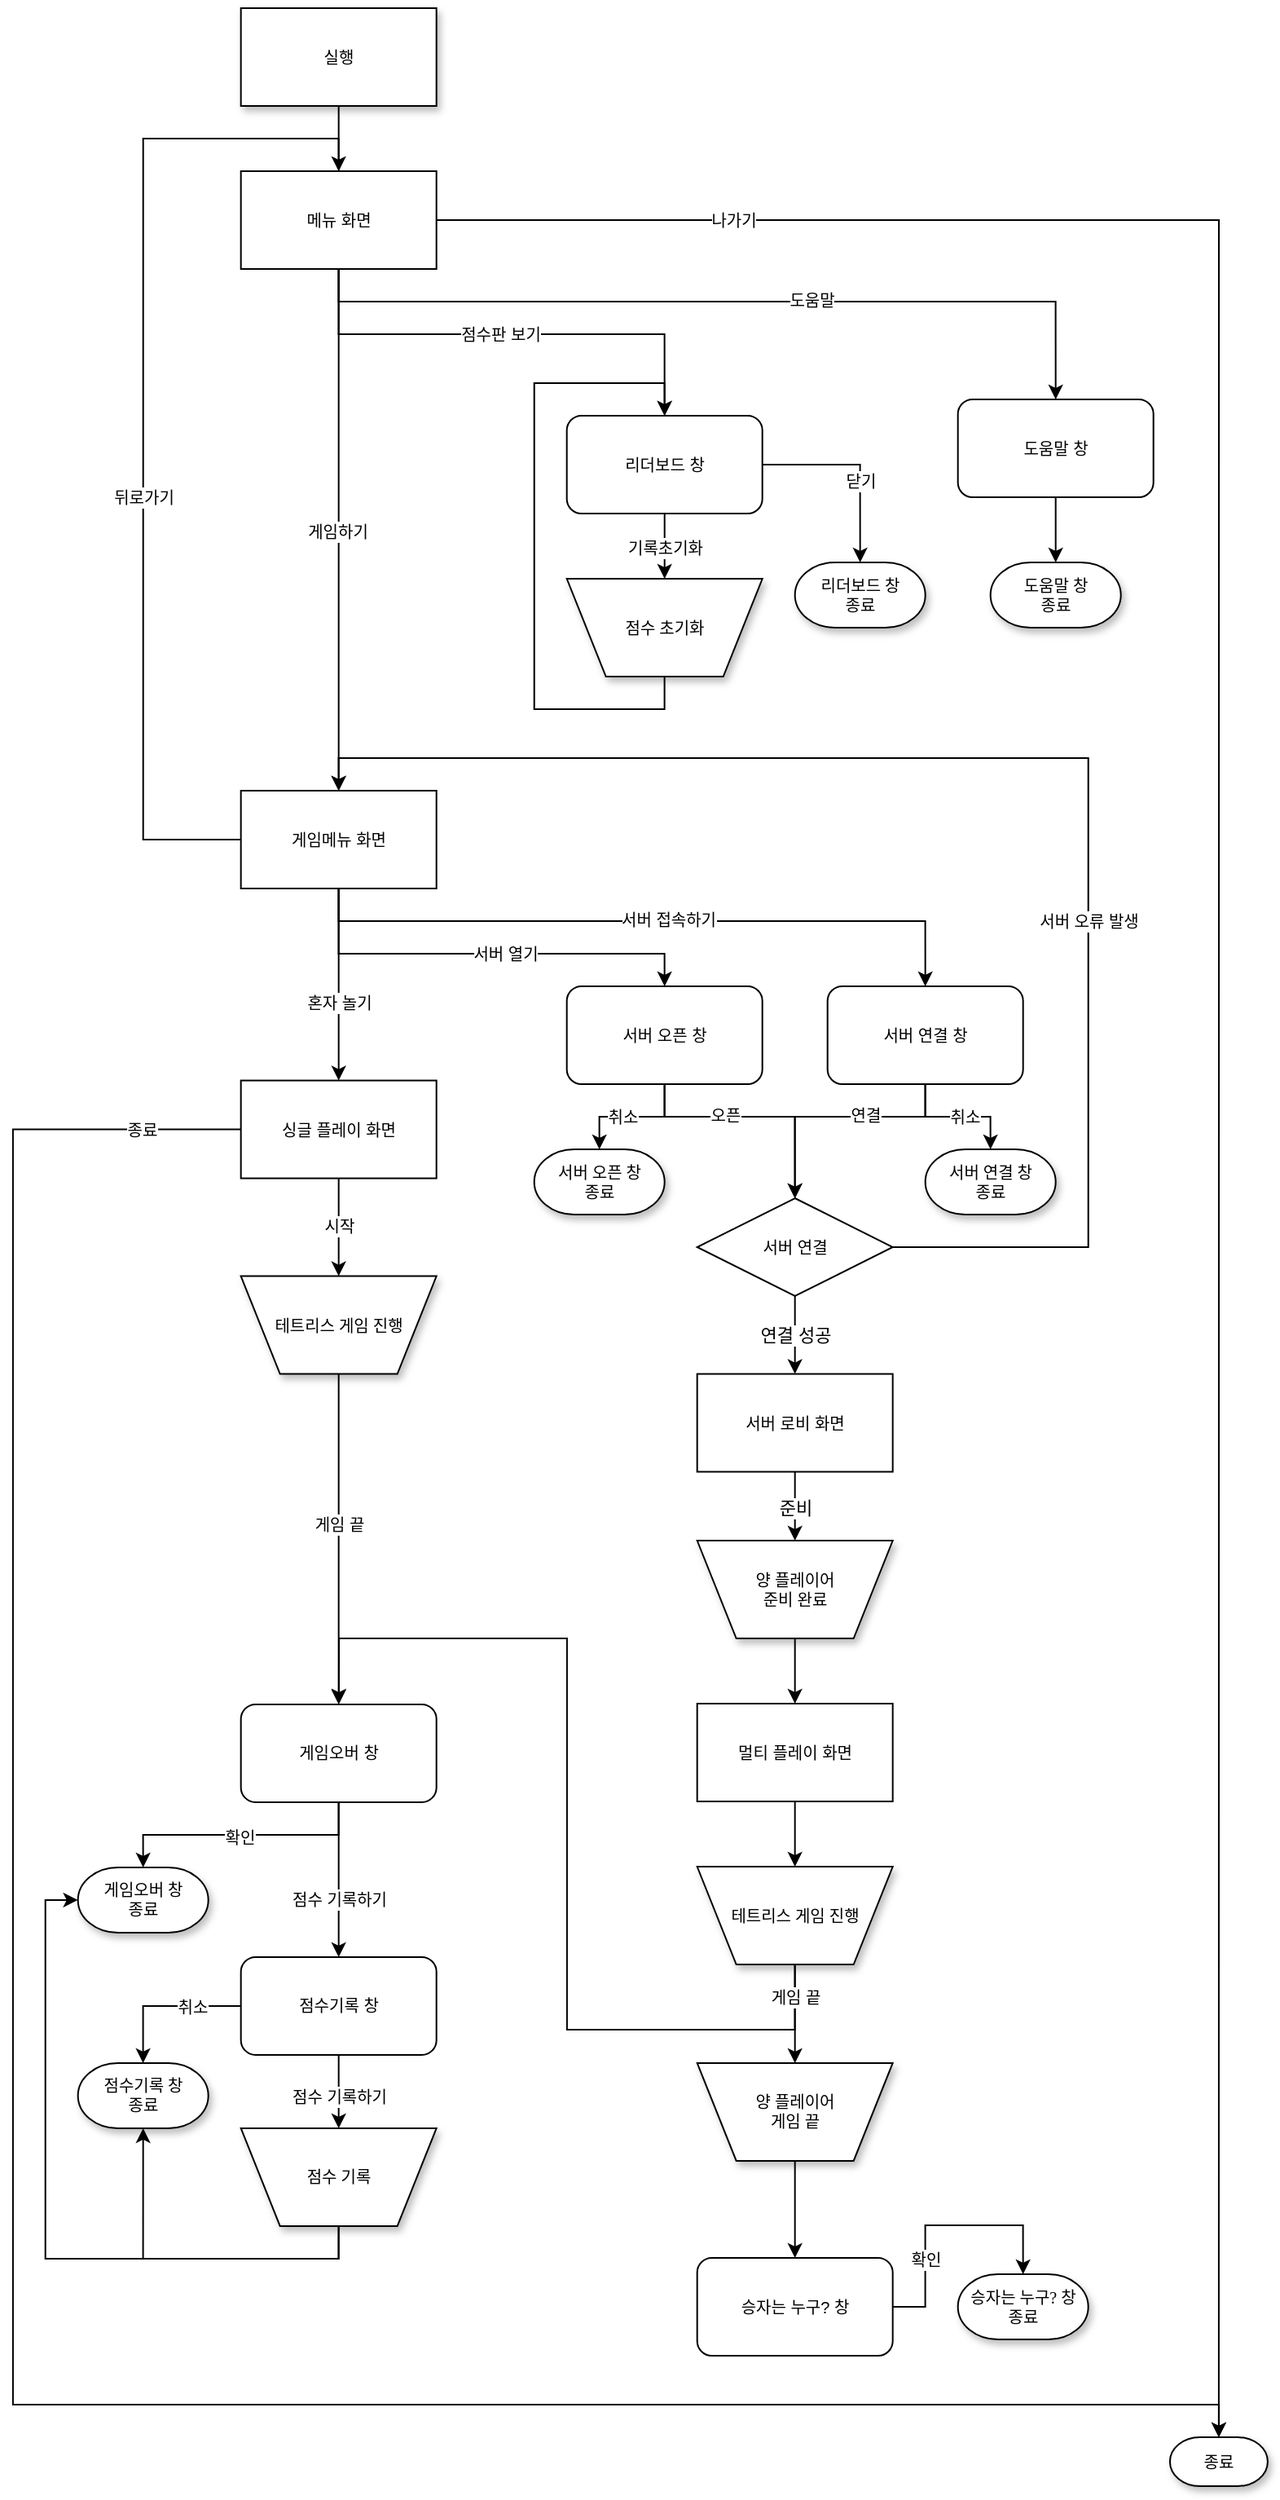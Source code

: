 <mxfile version="22.0.8" type="device">
  <diagram name="Page-1" id="edf60f1a-56cd-e834-aa8a-f176f3a09ee4">
    <mxGraphModel dx="1509" dy="840" grid="1" gridSize="10" guides="1" tooltips="1" connect="1" arrows="1" fold="1" page="1" pageScale="1" pageWidth="1100" pageHeight="850" background="none" math="0" shadow="0">
      <root>
        <mxCell id="0" />
        <mxCell id="1" parent="0" />
        <mxCell id="60e70716793133e9-32" style="edgeStyle=orthogonalEdgeStyle;rounded=0;html=1;labelBackgroundColor=none;startSize=5;endArrow=classicThin;endFill=1;endSize=5;jettySize=auto;orthogonalLoop=1;strokeWidth=1;fontFamily=Verdana;fontSize=8;entryX=0.5;entryY=0;entryDx=0;entryDy=0;" parent="1" source="60e70716793133e9-4" target="aofPFkq0OffCc3MVEgvT-2" edge="1">
          <mxGeometry relative="1" as="geometry">
            <mxPoint x="529.84" y="240" as="targetPoint" />
          </mxGeometry>
        </mxCell>
        <mxCell id="60e70716793133e9-4" value="&lt;font style=&quot;font-size: 10px;&quot;&gt;실행&lt;/font&gt;" style="rounded=0;whiteSpace=wrap;html=1;shadow=1;labelBackgroundColor=none;strokeWidth=1;fontFamily=Verdana;fontSize=8;align=center;" parent="1" vertex="1">
          <mxGeometry x="179.84" y="40" width="120" height="60" as="geometry" />
        </mxCell>
        <mxCell id="aofPFkq0OffCc3MVEgvT-20" style="edgeStyle=orthogonalEdgeStyle;rounded=0;orthogonalLoop=1;jettySize=auto;html=1;entryX=0.5;entryY=0;entryDx=0;entryDy=0;" edge="1" parent="1" source="aofPFkq0OffCc3MVEgvT-2" target="aofPFkq0OffCc3MVEgvT-11">
          <mxGeometry relative="1" as="geometry">
            <Array as="points">
              <mxPoint x="239.84" y="240" />
              <mxPoint x="439.84" y="240" />
            </Array>
          </mxGeometry>
        </mxCell>
        <mxCell id="aofPFkq0OffCc3MVEgvT-21" value="&lt;font style=&quot;font-size: 10px;&quot;&gt;점수판 보기&lt;/font&gt;" style="edgeLabel;html=1;align=center;verticalAlign=middle;resizable=0;points=[];" vertex="1" connectable="0" parent="aofPFkq0OffCc3MVEgvT-20">
          <mxGeometry x="-0.076" y="-1" relative="1" as="geometry">
            <mxPoint x="5" y="-1" as="offset" />
          </mxGeometry>
        </mxCell>
        <mxCell id="aofPFkq0OffCc3MVEgvT-29" style="edgeStyle=orthogonalEdgeStyle;rounded=0;orthogonalLoop=1;jettySize=auto;html=1;entryX=0.5;entryY=0;entryDx=0;entryDy=0;" edge="1" parent="1" source="aofPFkq0OffCc3MVEgvT-2" target="aofPFkq0OffCc3MVEgvT-26">
          <mxGeometry relative="1" as="geometry">
            <Array as="points">
              <mxPoint x="239.84" y="220" />
              <mxPoint x="679.84" y="220" />
            </Array>
          </mxGeometry>
        </mxCell>
        <mxCell id="aofPFkq0OffCc3MVEgvT-30" value="&lt;font style=&quot;font-size: 10px;&quot;&gt;도움말&lt;/font&gt;" style="edgeLabel;html=1;align=center;verticalAlign=middle;resizable=0;points=[];" vertex="1" connectable="0" parent="aofPFkq0OffCc3MVEgvT-29">
          <mxGeometry x="0.435" y="1" relative="1" as="geometry">
            <mxPoint x="-63" as="offset" />
          </mxGeometry>
        </mxCell>
        <mxCell id="aofPFkq0OffCc3MVEgvT-33" style="edgeStyle=orthogonalEdgeStyle;rounded=0;orthogonalLoop=1;jettySize=auto;html=1;entryX=0.5;entryY=0;entryDx=0;entryDy=0;" edge="1" parent="1" source="aofPFkq0OffCc3MVEgvT-2" target="aofPFkq0OffCc3MVEgvT-32">
          <mxGeometry relative="1" as="geometry" />
        </mxCell>
        <mxCell id="aofPFkq0OffCc3MVEgvT-59" value="&lt;font style=&quot;font-size: 10px;&quot;&gt;게임하기&lt;/font&gt;" style="edgeLabel;html=1;align=center;verticalAlign=middle;resizable=0;points=[];" vertex="1" connectable="0" parent="aofPFkq0OffCc3MVEgvT-33">
          <mxGeometry x="0.005" y="-1" relative="1" as="geometry">
            <mxPoint as="offset" />
          </mxGeometry>
        </mxCell>
        <mxCell id="aofPFkq0OffCc3MVEgvT-2" value="&lt;font style=&quot;font-size: 10px;&quot;&gt;메뉴 화면&lt;/font&gt;" style="rounded=0;whiteSpace=wrap;html=1;" vertex="1" parent="1">
          <mxGeometry x="179.84" y="140" width="120" height="60" as="geometry" />
        </mxCell>
        <mxCell id="aofPFkq0OffCc3MVEgvT-8" value="&lt;font style=&quot;font-size: 10px;&quot;&gt;종료&lt;/font&gt;" style="strokeWidth=1;html=1;shape=mxgraph.flowchart.terminator;whiteSpace=wrap;rounded=0;shadow=1;labelBackgroundColor=none;fontFamily=Verdana;fontSize=8;align=center;" vertex="1" parent="1">
          <mxGeometry x="749.95" y="1530" width="60" height="30" as="geometry" />
        </mxCell>
        <mxCell id="aofPFkq0OffCc3MVEgvT-9" style="edgeStyle=orthogonalEdgeStyle;rounded=0;orthogonalLoop=1;jettySize=auto;html=1;entryX=0.5;entryY=0;entryDx=0;entryDy=0;entryPerimeter=0;" edge="1" parent="1" source="aofPFkq0OffCc3MVEgvT-2" target="aofPFkq0OffCc3MVEgvT-8">
          <mxGeometry relative="1" as="geometry" />
        </mxCell>
        <mxCell id="aofPFkq0OffCc3MVEgvT-131" value="&lt;font style=&quot;font-size: 10px;&quot;&gt;나가기&lt;/font&gt;" style="edgeLabel;html=1;align=center;verticalAlign=middle;resizable=0;points=[];" vertex="1" connectable="0" parent="aofPFkq0OffCc3MVEgvT-9">
          <mxGeometry x="-0.792" y="-1" relative="1" as="geometry">
            <mxPoint x="-10" y="-1" as="offset" />
          </mxGeometry>
        </mxCell>
        <mxCell id="aofPFkq0OffCc3MVEgvT-16" style="edgeStyle=orthogonalEdgeStyle;rounded=0;orthogonalLoop=1;jettySize=auto;html=1;entryX=0.5;entryY=0;entryDx=0;entryDy=0;" edge="1" parent="1" source="aofPFkq0OffCc3MVEgvT-11" target="aofPFkq0OffCc3MVEgvT-14">
          <mxGeometry relative="1" as="geometry" />
        </mxCell>
        <mxCell id="aofPFkq0OffCc3MVEgvT-17" value="&lt;font style=&quot;font-size: 10px;&quot;&gt;기록초기화&lt;/font&gt;" style="edgeLabel;html=1;align=center;verticalAlign=middle;resizable=0;points=[];" vertex="1" connectable="0" parent="aofPFkq0OffCc3MVEgvT-16">
          <mxGeometry x="0.124" y="-4" relative="1" as="geometry">
            <mxPoint x="4" y="-2" as="offset" />
          </mxGeometry>
        </mxCell>
        <mxCell id="aofPFkq0OffCc3MVEgvT-11" value="&lt;font style=&quot;font-size: 10px;&quot;&gt;리더보드 창&lt;/font&gt;" style="rounded=1;whiteSpace=wrap;html=1;" vertex="1" parent="1">
          <mxGeometry x="379.84" y="290" width="120" height="60" as="geometry" />
        </mxCell>
        <mxCell id="aofPFkq0OffCc3MVEgvT-19" style="edgeStyle=orthogonalEdgeStyle;rounded=0;orthogonalLoop=1;jettySize=auto;html=1;entryX=0.5;entryY=0;entryDx=0;entryDy=0;" edge="1" parent="1" source="aofPFkq0OffCc3MVEgvT-14" target="aofPFkq0OffCc3MVEgvT-11">
          <mxGeometry relative="1" as="geometry">
            <Array as="points">
              <mxPoint x="439.84" y="470" />
              <mxPoint x="359.84" y="470" />
              <mxPoint x="359.84" y="270" />
              <mxPoint x="439.84" y="270" />
            </Array>
          </mxGeometry>
        </mxCell>
        <mxCell id="aofPFkq0OffCc3MVEgvT-14" value="&lt;font style=&quot;font-size: 10px;&quot;&gt;점수 초기화&lt;/font&gt;" style="shape=trapezoid;whiteSpace=wrap;html=1;rounded=0;shadow=1;labelBackgroundColor=none;strokeWidth=1;fontFamily=Verdana;fontSize=8;align=center;flipV=1;" vertex="1" parent="1">
          <mxGeometry x="379.84" y="390" width="120" height="60" as="geometry" />
        </mxCell>
        <mxCell id="aofPFkq0OffCc3MVEgvT-22" value="&lt;font style=&quot;font-size: 10px;&quot;&gt;리더보드 창&lt;br&gt;종료&lt;/font&gt;" style="strokeWidth=1;html=1;shape=mxgraph.flowchart.terminator;whiteSpace=wrap;rounded=0;shadow=1;labelBackgroundColor=none;fontFamily=Verdana;fontSize=8;align=center;" vertex="1" parent="1">
          <mxGeometry x="519.84" y="380" width="80" height="40" as="geometry" />
        </mxCell>
        <mxCell id="aofPFkq0OffCc3MVEgvT-24" style="edgeStyle=orthogonalEdgeStyle;rounded=0;orthogonalLoop=1;jettySize=auto;html=1;entryX=0.5;entryY=0;entryDx=0;entryDy=0;entryPerimeter=0;" edge="1" parent="1" source="aofPFkq0OffCc3MVEgvT-11" target="aofPFkq0OffCc3MVEgvT-22">
          <mxGeometry relative="1" as="geometry" />
        </mxCell>
        <mxCell id="aofPFkq0OffCc3MVEgvT-25" value="&lt;font style=&quot;font-size: 10px;&quot;&gt;닫기&lt;/font&gt;" style="edgeLabel;html=1;align=center;verticalAlign=middle;resizable=0;points=[];" vertex="1" connectable="0" parent="aofPFkq0OffCc3MVEgvT-24">
          <mxGeometry x="0.335" y="-2" relative="1" as="geometry">
            <mxPoint x="2" y="-10" as="offset" />
          </mxGeometry>
        </mxCell>
        <mxCell id="aofPFkq0OffCc3MVEgvT-26" value="&lt;font style=&quot;font-size: 10px;&quot;&gt;도움말 창&lt;/font&gt;" style="rounded=1;whiteSpace=wrap;html=1;" vertex="1" parent="1">
          <mxGeometry x="619.84" y="280" width="120" height="60" as="geometry" />
        </mxCell>
        <mxCell id="aofPFkq0OffCc3MVEgvT-27" value="&lt;font style=&quot;font-size: 10px;&quot;&gt;도움말 창&lt;br&gt;종료&lt;/font&gt;" style="strokeWidth=1;html=1;shape=mxgraph.flowchart.terminator;whiteSpace=wrap;rounded=0;shadow=1;labelBackgroundColor=none;fontFamily=Verdana;fontSize=8;align=center;" vertex="1" parent="1">
          <mxGeometry x="639.84" y="380" width="80" height="40" as="geometry" />
        </mxCell>
        <mxCell id="aofPFkq0OffCc3MVEgvT-28" style="edgeStyle=orthogonalEdgeStyle;rounded=0;orthogonalLoop=1;jettySize=auto;html=1;entryX=0.5;entryY=0;entryDx=0;entryDy=0;entryPerimeter=0;" edge="1" parent="1" source="aofPFkq0OffCc3MVEgvT-26" target="aofPFkq0OffCc3MVEgvT-27">
          <mxGeometry relative="1" as="geometry" />
        </mxCell>
        <mxCell id="aofPFkq0OffCc3MVEgvT-34" style="edgeStyle=orthogonalEdgeStyle;rounded=0;orthogonalLoop=1;jettySize=auto;html=1;entryX=0.5;entryY=0;entryDx=0;entryDy=0;exitX=0;exitY=0.5;exitDx=0;exitDy=0;" edge="1" parent="1" source="aofPFkq0OffCc3MVEgvT-32" target="aofPFkq0OffCc3MVEgvT-2">
          <mxGeometry relative="1" as="geometry">
            <Array as="points">
              <mxPoint x="119.84" y="550" />
              <mxPoint x="119.84" y="120" />
              <mxPoint x="239.84" y="120" />
            </Array>
          </mxGeometry>
        </mxCell>
        <mxCell id="aofPFkq0OffCc3MVEgvT-35" value="&lt;font style=&quot;font-size: 10px;&quot;&gt;뒤로가기&lt;/font&gt;" style="edgeLabel;html=1;align=center;verticalAlign=middle;resizable=0;points=[];" vertex="1" connectable="0" parent="aofPFkq0OffCc3MVEgvT-34">
          <mxGeometry x="0.324" y="1" relative="1" as="geometry">
            <mxPoint x="1" y="147" as="offset" />
          </mxGeometry>
        </mxCell>
        <mxCell id="aofPFkq0OffCc3MVEgvT-37" style="edgeStyle=orthogonalEdgeStyle;rounded=0;orthogonalLoop=1;jettySize=auto;html=1;entryX=0.5;entryY=0;entryDx=0;entryDy=0;" edge="1" parent="1" source="aofPFkq0OffCc3MVEgvT-32" target="aofPFkq0OffCc3MVEgvT-36">
          <mxGeometry relative="1" as="geometry" />
        </mxCell>
        <mxCell id="aofPFkq0OffCc3MVEgvT-55" value="&lt;font style=&quot;font-size: 10px;&quot;&gt;혼자 놀기&lt;/font&gt;" style="edgeLabel;html=1;align=center;verticalAlign=middle;resizable=0;points=[];" vertex="1" connectable="0" parent="aofPFkq0OffCc3MVEgvT-37">
          <mxGeometry x="0.181" relative="1" as="geometry">
            <mxPoint as="offset" />
          </mxGeometry>
        </mxCell>
        <mxCell id="aofPFkq0OffCc3MVEgvT-45" style="edgeStyle=orthogonalEdgeStyle;rounded=0;orthogonalLoop=1;jettySize=auto;html=1;entryX=0.5;entryY=0;entryDx=0;entryDy=0;" edge="1" parent="1" source="aofPFkq0OffCc3MVEgvT-32" target="aofPFkq0OffCc3MVEgvT-43">
          <mxGeometry relative="1" as="geometry">
            <Array as="points">
              <mxPoint x="239.84" y="600" />
              <mxPoint x="599.84" y="600" />
            </Array>
          </mxGeometry>
        </mxCell>
        <mxCell id="aofPFkq0OffCc3MVEgvT-57" value="&lt;font style=&quot;font-size: 10px;&quot;&gt;서버 접속하기&lt;/font&gt;" style="edgeLabel;html=1;align=center;verticalAlign=middle;resizable=0;points=[];" vertex="1" connectable="0" parent="aofPFkq0OffCc3MVEgvT-45">
          <mxGeometry x="0.057" y="1" relative="1" as="geometry">
            <mxPoint as="offset" />
          </mxGeometry>
        </mxCell>
        <mxCell id="aofPFkq0OffCc3MVEgvT-32" value="&lt;font style=&quot;font-size: 10px;&quot;&gt;게임메뉴 화면&lt;/font&gt;" style="rounded=0;whiteSpace=wrap;html=1;" vertex="1" parent="1">
          <mxGeometry x="179.84" y="520" width="120" height="60" as="geometry" />
        </mxCell>
        <mxCell id="aofPFkq0OffCc3MVEgvT-62" style="edgeStyle=orthogonalEdgeStyle;rounded=0;orthogonalLoop=1;jettySize=auto;html=1;entryX=0.5;entryY=0;entryDx=0;entryDy=0;" edge="1" parent="1" source="aofPFkq0OffCc3MVEgvT-36" target="aofPFkq0OffCc3MVEgvT-60">
          <mxGeometry relative="1" as="geometry" />
        </mxCell>
        <mxCell id="aofPFkq0OffCc3MVEgvT-63" value="&lt;font style=&quot;font-size: 10px;&quot;&gt;시작&lt;br&gt;&lt;/font&gt;" style="edgeLabel;html=1;align=center;verticalAlign=middle;resizable=0;points=[];" vertex="1" connectable="0" parent="aofPFkq0OffCc3MVEgvT-62">
          <mxGeometry x="-0.048" y="3" relative="1" as="geometry">
            <mxPoint x="-3" as="offset" />
          </mxGeometry>
        </mxCell>
        <mxCell id="aofPFkq0OffCc3MVEgvT-36" value="&lt;span style=&quot;font-size: 10px;&quot;&gt;싱글 플레이 화면&lt;/span&gt;" style="rounded=0;whiteSpace=wrap;html=1;" vertex="1" parent="1">
          <mxGeometry x="179.84" y="697.78" width="120" height="60" as="geometry" />
        </mxCell>
        <mxCell id="aofPFkq0OffCc3MVEgvT-78" style="edgeStyle=orthogonalEdgeStyle;rounded=0;orthogonalLoop=1;jettySize=auto;html=1;entryX=0.5;entryY=0;entryDx=0;entryDy=0;" edge="1" parent="1" source="aofPFkq0OffCc3MVEgvT-41" target="aofPFkq0OffCc3MVEgvT-77">
          <mxGeometry relative="1" as="geometry" />
        </mxCell>
        <mxCell id="aofPFkq0OffCc3MVEgvT-79" value="준비" style="edgeLabel;html=1;align=center;verticalAlign=middle;resizable=0;points=[];" vertex="1" connectable="0" parent="aofPFkq0OffCc3MVEgvT-78">
          <mxGeometry x="-0.279" y="-5" relative="1" as="geometry">
            <mxPoint x="5" y="7" as="offset" />
          </mxGeometry>
        </mxCell>
        <mxCell id="aofPFkq0OffCc3MVEgvT-41" value="&lt;span style=&quot;font-size: 10px;&quot;&gt;서버 로비 화면&lt;/span&gt;" style="rounded=0;whiteSpace=wrap;html=1;" vertex="1" parent="1">
          <mxGeometry x="459.84" y="877.78" width="120" height="60" as="geometry" />
        </mxCell>
        <mxCell id="aofPFkq0OffCc3MVEgvT-51" style="edgeStyle=orthogonalEdgeStyle;rounded=0;orthogonalLoop=1;jettySize=auto;html=1;entryX=0.5;entryY=0;entryDx=0;entryDy=0;" edge="1" parent="1" source="aofPFkq0OffCc3MVEgvT-42" target="aofPFkq0OffCc3MVEgvT-48">
          <mxGeometry relative="1" as="geometry">
            <Array as="points">
              <mxPoint x="439.84" y="720" />
              <mxPoint x="519.84" y="720" />
            </Array>
          </mxGeometry>
        </mxCell>
        <mxCell id="aofPFkq0OffCc3MVEgvT-71" value="&lt;font style=&quot;font-size: 10px;&quot;&gt;오픈&lt;/font&gt;" style="edgeLabel;html=1;align=center;verticalAlign=middle;resizable=0;points=[];" vertex="1" connectable="0" parent="aofPFkq0OffCc3MVEgvT-51">
          <mxGeometry x="-0.412" y="1" relative="1" as="geometry">
            <mxPoint x="13" as="offset" />
          </mxGeometry>
        </mxCell>
        <mxCell id="aofPFkq0OffCc3MVEgvT-42" value="&lt;span style=&quot;font-size: 10px;&quot;&gt;서버 오픈 창&lt;/span&gt;" style="rounded=1;whiteSpace=wrap;html=1;" vertex="1" parent="1">
          <mxGeometry x="379.84" y="640" width="120" height="60" as="geometry" />
        </mxCell>
        <mxCell id="aofPFkq0OffCc3MVEgvT-52" style="edgeStyle=orthogonalEdgeStyle;rounded=0;orthogonalLoop=1;jettySize=auto;html=1;entryX=0.5;entryY=0;entryDx=0;entryDy=0;" edge="1" parent="1" source="aofPFkq0OffCc3MVEgvT-43" target="aofPFkq0OffCc3MVEgvT-48">
          <mxGeometry relative="1" as="geometry">
            <Array as="points">
              <mxPoint x="599.84" y="720" />
              <mxPoint x="519.84" y="720" />
            </Array>
          </mxGeometry>
        </mxCell>
        <mxCell id="aofPFkq0OffCc3MVEgvT-70" value="&lt;font style=&quot;font-size: 10px;&quot;&gt;연결&lt;/font&gt;" style="edgeLabel;html=1;align=center;verticalAlign=middle;resizable=0;points=[];" vertex="1" connectable="0" parent="aofPFkq0OffCc3MVEgvT-52">
          <mxGeometry x="-0.24" y="-1" relative="1" as="geometry">
            <mxPoint as="offset" />
          </mxGeometry>
        </mxCell>
        <mxCell id="aofPFkq0OffCc3MVEgvT-43" value="&lt;span style=&quot;font-size: 10px;&quot;&gt;서버 연결 창&lt;/span&gt;" style="rounded=1;whiteSpace=wrap;html=1;" vertex="1" parent="1">
          <mxGeometry x="539.84" y="640" width="120" height="60" as="geometry" />
        </mxCell>
        <mxCell id="aofPFkq0OffCc3MVEgvT-44" style="edgeStyle=orthogonalEdgeStyle;rounded=0;orthogonalLoop=1;jettySize=auto;html=1;entryX=0.5;entryY=0;entryDx=0;entryDy=0;" edge="1" parent="1" source="aofPFkq0OffCc3MVEgvT-32" target="aofPFkq0OffCc3MVEgvT-42">
          <mxGeometry relative="1" as="geometry">
            <Array as="points">
              <mxPoint x="239.84" y="620" />
              <mxPoint x="439.84" y="620" />
            </Array>
          </mxGeometry>
        </mxCell>
        <mxCell id="aofPFkq0OffCc3MVEgvT-56" value="&lt;font style=&quot;font-size: 10px;&quot;&gt;서버 열기&lt;/font&gt;" style="edgeLabel;html=1;align=center;verticalAlign=middle;resizable=0;points=[];" vertex="1" connectable="0" parent="aofPFkq0OffCc3MVEgvT-44">
          <mxGeometry x="0.09" relative="1" as="geometry">
            <mxPoint as="offset" />
          </mxGeometry>
        </mxCell>
        <mxCell id="aofPFkq0OffCc3MVEgvT-49" style="edgeStyle=orthogonalEdgeStyle;rounded=0;orthogonalLoop=1;jettySize=auto;html=1;entryX=0.5;entryY=0;entryDx=0;entryDy=0;" edge="1" parent="1" source="aofPFkq0OffCc3MVEgvT-48" target="aofPFkq0OffCc3MVEgvT-32">
          <mxGeometry relative="1" as="geometry">
            <Array as="points">
              <mxPoint x="699.84" y="800" />
              <mxPoint x="699.84" y="500" />
              <mxPoint x="239.84" y="500" />
            </Array>
          </mxGeometry>
        </mxCell>
        <mxCell id="aofPFkq0OffCc3MVEgvT-53" value="&lt;font style=&quot;font-size: 10px;&quot;&gt;서버 오류 발생&lt;/font&gt;" style="edgeLabel;html=1;align=center;verticalAlign=middle;resizable=0;points=[];" vertex="1" connectable="0" parent="aofPFkq0OffCc3MVEgvT-49">
          <mxGeometry x="-0.335" y="3" relative="1" as="geometry">
            <mxPoint x="3" y="-21" as="offset" />
          </mxGeometry>
        </mxCell>
        <mxCell id="aofPFkq0OffCc3MVEgvT-50" style="edgeStyle=orthogonalEdgeStyle;rounded=0;orthogonalLoop=1;jettySize=auto;html=1;entryX=0.5;entryY=0;entryDx=0;entryDy=0;" edge="1" parent="1" source="aofPFkq0OffCc3MVEgvT-48" target="aofPFkq0OffCc3MVEgvT-41">
          <mxGeometry relative="1" as="geometry" />
        </mxCell>
        <mxCell id="aofPFkq0OffCc3MVEgvT-54" value="연결 성공" style="edgeLabel;html=1;align=center;verticalAlign=middle;resizable=0;points=[];" vertex="1" connectable="0" parent="aofPFkq0OffCc3MVEgvT-50">
          <mxGeometry x="0.1" y="1" relative="1" as="geometry">
            <mxPoint x="-1" y="-3" as="offset" />
          </mxGeometry>
        </mxCell>
        <mxCell id="aofPFkq0OffCc3MVEgvT-48" value="&lt;font style=&quot;font-size: 10px;&quot;&gt;서버 연결&lt;/font&gt;" style="rhombus;whiteSpace=wrap;html=1;" vertex="1" parent="1">
          <mxGeometry x="459.84" y="770" width="120" height="60" as="geometry" />
        </mxCell>
        <mxCell id="aofPFkq0OffCc3MVEgvT-88" style="edgeStyle=orthogonalEdgeStyle;rounded=0;orthogonalLoop=1;jettySize=auto;html=1;entryX=0.5;entryY=0;entryDx=0;entryDy=0;" edge="1" parent="1" source="aofPFkq0OffCc3MVEgvT-60" target="aofPFkq0OffCc3MVEgvT-87">
          <mxGeometry relative="1" as="geometry" />
        </mxCell>
        <mxCell id="aofPFkq0OffCc3MVEgvT-89" value="&lt;font style=&quot;font-size: 10px;&quot;&gt;게임 끝&lt;/font&gt;" style="edgeLabel;html=1;align=center;verticalAlign=middle;resizable=0;points=[];" vertex="1" connectable="0" parent="aofPFkq0OffCc3MVEgvT-88">
          <mxGeometry x="-0.121" y="-1" relative="1" as="geometry">
            <mxPoint x="1" y="3" as="offset" />
          </mxGeometry>
        </mxCell>
        <mxCell id="aofPFkq0OffCc3MVEgvT-60" value="&lt;span style=&quot;font-size: 10px;&quot;&gt;테트리스 게임 진행&lt;/span&gt;" style="shape=trapezoid;whiteSpace=wrap;html=1;rounded=0;shadow=1;labelBackgroundColor=none;strokeWidth=1;fontFamily=Verdana;fontSize=8;align=center;flipV=1;" vertex="1" parent="1">
          <mxGeometry x="179.84" y="817.78" width="120" height="60" as="geometry" />
        </mxCell>
        <mxCell id="aofPFkq0OffCc3MVEgvT-65" value="&lt;font style=&quot;font-size: 10px;&quot;&gt;서버 오픈 창&lt;br&gt;종료&lt;/font&gt;" style="strokeWidth=1;html=1;shape=mxgraph.flowchart.terminator;whiteSpace=wrap;rounded=0;shadow=1;labelBackgroundColor=none;fontFamily=Verdana;fontSize=8;align=center;" vertex="1" parent="1">
          <mxGeometry x="359.84" y="740" width="80" height="40" as="geometry" />
        </mxCell>
        <mxCell id="aofPFkq0OffCc3MVEgvT-67" value="&lt;font style=&quot;font-size: 10px;&quot;&gt;서버 연결 창&lt;br&gt;종료&lt;/font&gt;" style="strokeWidth=1;html=1;shape=mxgraph.flowchart.terminator;whiteSpace=wrap;rounded=0;shadow=1;labelBackgroundColor=none;fontFamily=Verdana;fontSize=8;align=center;" vertex="1" parent="1">
          <mxGeometry x="599.84" y="740" width="80" height="40" as="geometry" />
        </mxCell>
        <mxCell id="aofPFkq0OffCc3MVEgvT-68" style="edgeStyle=orthogonalEdgeStyle;rounded=0;orthogonalLoop=1;jettySize=auto;html=1;entryX=0.5;entryY=0;entryDx=0;entryDy=0;entryPerimeter=0;" edge="1" parent="1" source="aofPFkq0OffCc3MVEgvT-43" target="aofPFkq0OffCc3MVEgvT-67">
          <mxGeometry relative="1" as="geometry" />
        </mxCell>
        <mxCell id="aofPFkq0OffCc3MVEgvT-73" value="&lt;font style=&quot;font-size: 10px;&quot;&gt;취소&lt;/font&gt;" style="edgeLabel;html=1;align=center;verticalAlign=middle;resizable=0;points=[];" vertex="1" connectable="0" parent="aofPFkq0OffCc3MVEgvT-68">
          <mxGeometry x="0.092" y="-1" relative="1" as="geometry">
            <mxPoint y="-1" as="offset" />
          </mxGeometry>
        </mxCell>
        <mxCell id="aofPFkq0OffCc3MVEgvT-69" style="edgeStyle=orthogonalEdgeStyle;rounded=0;orthogonalLoop=1;jettySize=auto;html=1;entryX=0.5;entryY=0;entryDx=0;entryDy=0;entryPerimeter=0;" edge="1" parent="1" source="aofPFkq0OffCc3MVEgvT-42" target="aofPFkq0OffCc3MVEgvT-65">
          <mxGeometry relative="1" as="geometry" />
        </mxCell>
        <mxCell id="aofPFkq0OffCc3MVEgvT-74" value="&lt;font style=&quot;font-size: 10px;&quot;&gt;취소&lt;/font&gt;" style="edgeLabel;html=1;align=center;verticalAlign=middle;resizable=0;points=[];" vertex="1" connectable="0" parent="aofPFkq0OffCc3MVEgvT-69">
          <mxGeometry x="0.158" y="3" relative="1" as="geometry">
            <mxPoint y="-3" as="offset" />
          </mxGeometry>
        </mxCell>
        <mxCell id="aofPFkq0OffCc3MVEgvT-75" style="edgeStyle=orthogonalEdgeStyle;rounded=0;orthogonalLoop=1;jettySize=auto;html=1;entryX=0.5;entryY=0;entryDx=0;entryDy=0;entryPerimeter=0;exitX=0;exitY=0.5;exitDx=0;exitDy=0;" edge="1" parent="1" source="aofPFkq0OffCc3MVEgvT-36" target="aofPFkq0OffCc3MVEgvT-8">
          <mxGeometry relative="1" as="geometry">
            <mxPoint x="139.95" y="720" as="sourcePoint" />
            <Array as="points">
              <mxPoint x="39.95" y="728" />
              <mxPoint x="39.95" y="1510" />
            </Array>
          </mxGeometry>
        </mxCell>
        <mxCell id="aofPFkq0OffCc3MVEgvT-130" value="&lt;font style=&quot;font-size: 10px;&quot;&gt;종료&lt;/font&gt;" style="edgeLabel;html=1;align=center;verticalAlign=middle;resizable=0;points=[];" vertex="1" connectable="0" parent="aofPFkq0OffCc3MVEgvT-75">
          <mxGeometry x="-0.921" y="3" relative="1" as="geometry">
            <mxPoint x="5" y="-3" as="offset" />
          </mxGeometry>
        </mxCell>
        <mxCell id="aofPFkq0OffCc3MVEgvT-83" style="edgeStyle=orthogonalEdgeStyle;rounded=0;orthogonalLoop=1;jettySize=auto;html=1;entryX=0.5;entryY=0;entryDx=0;entryDy=0;" edge="1" parent="1" source="aofPFkq0OffCc3MVEgvT-77" target="aofPFkq0OffCc3MVEgvT-82">
          <mxGeometry relative="1" as="geometry" />
        </mxCell>
        <mxCell id="aofPFkq0OffCc3MVEgvT-77" value="&lt;span style=&quot;font-size: 10px;&quot;&gt;양 플레이어&lt;br&gt;준비 완료&lt;br&gt;&lt;/span&gt;" style="shape=trapezoid;whiteSpace=wrap;html=1;rounded=0;shadow=1;labelBackgroundColor=none;strokeWidth=1;fontFamily=Verdana;fontSize=8;align=center;flipV=1;" vertex="1" parent="1">
          <mxGeometry x="459.84" y="980" width="120" height="60" as="geometry" />
        </mxCell>
        <mxCell id="aofPFkq0OffCc3MVEgvT-86" style="edgeStyle=orthogonalEdgeStyle;rounded=0;orthogonalLoop=1;jettySize=auto;html=1;entryX=0.5;entryY=0;entryDx=0;entryDy=0;" edge="1" parent="1" source="aofPFkq0OffCc3MVEgvT-82" target="aofPFkq0OffCc3MVEgvT-85">
          <mxGeometry relative="1" as="geometry" />
        </mxCell>
        <mxCell id="aofPFkq0OffCc3MVEgvT-82" value="&lt;span style=&quot;font-size: 10px;&quot;&gt;멀티 플레이 화면&lt;/span&gt;" style="rounded=0;whiteSpace=wrap;html=1;" vertex="1" parent="1">
          <mxGeometry x="459.84" y="1080" width="120" height="60" as="geometry" />
        </mxCell>
        <mxCell id="aofPFkq0OffCc3MVEgvT-128" style="edgeStyle=orthogonalEdgeStyle;rounded=0;orthogonalLoop=1;jettySize=auto;html=1;" edge="1" parent="1" source="aofPFkq0OffCc3MVEgvT-85">
          <mxGeometry relative="1" as="geometry">
            <mxPoint x="239.95" y="1080" as="targetPoint" />
            <Array as="points">
              <mxPoint x="519.95" y="1280" />
              <mxPoint x="379.95" y="1280" />
              <mxPoint x="379.95" y="1040" />
              <mxPoint x="239.95" y="1040" />
            </Array>
          </mxGeometry>
        </mxCell>
        <mxCell id="aofPFkq0OffCc3MVEgvT-135" style="edgeStyle=orthogonalEdgeStyle;rounded=0;orthogonalLoop=1;jettySize=auto;html=1;entryX=0.5;entryY=0;entryDx=0;entryDy=0;" edge="1" parent="1" source="aofPFkq0OffCc3MVEgvT-85" target="aofPFkq0OffCc3MVEgvT-134">
          <mxGeometry relative="1" as="geometry" />
        </mxCell>
        <mxCell id="aofPFkq0OffCc3MVEgvT-137" value="&lt;font style=&quot;font-size: 10px;&quot;&gt;게임 끝&lt;/font&gt;" style="edgeLabel;html=1;align=center;verticalAlign=middle;resizable=0;points=[];" vertex="1" connectable="0" parent="aofPFkq0OffCc3MVEgvT-135">
          <mxGeometry x="-0.617" y="4" relative="1" as="geometry">
            <mxPoint x="-4" y="8" as="offset" />
          </mxGeometry>
        </mxCell>
        <mxCell id="aofPFkq0OffCc3MVEgvT-85" value="&lt;span style=&quot;font-size: 10px;&quot;&gt;테트리스 게임 진행&lt;/span&gt;" style="shape=trapezoid;whiteSpace=wrap;html=1;rounded=0;shadow=1;labelBackgroundColor=none;strokeWidth=1;fontFamily=Verdana;fontSize=8;align=center;flipV=1;" vertex="1" parent="1">
          <mxGeometry x="459.84" y="1180" width="120" height="60" as="geometry" />
        </mxCell>
        <mxCell id="aofPFkq0OffCc3MVEgvT-94" value="" style="edgeStyle=orthogonalEdgeStyle;rounded=0;orthogonalLoop=1;jettySize=auto;html=1;" edge="1" parent="1" source="aofPFkq0OffCc3MVEgvT-87" target="aofPFkq0OffCc3MVEgvT-93">
          <mxGeometry relative="1" as="geometry" />
        </mxCell>
        <mxCell id="aofPFkq0OffCc3MVEgvT-95" value="&lt;font style=&quot;font-size: 10px;&quot;&gt;점수 기록하기&lt;/font&gt;" style="edgeLabel;html=1;align=center;verticalAlign=middle;resizable=0;points=[];" vertex="1" connectable="0" parent="aofPFkq0OffCc3MVEgvT-94">
          <mxGeometry x="0.103" relative="1" as="geometry">
            <mxPoint y="7" as="offset" />
          </mxGeometry>
        </mxCell>
        <mxCell id="aofPFkq0OffCc3MVEgvT-87" value="&lt;span style=&quot;font-size: 10px;&quot;&gt;게임오버 창&lt;/span&gt;" style="rounded=1;whiteSpace=wrap;html=1;" vertex="1" parent="1">
          <mxGeometry x="179.84" y="1080.47" width="120" height="60" as="geometry" />
        </mxCell>
        <mxCell id="aofPFkq0OffCc3MVEgvT-97" value="" style="edgeStyle=orthogonalEdgeStyle;rounded=0;orthogonalLoop=1;jettySize=auto;html=1;exitX=0;exitY=0.5;exitDx=0;exitDy=0;" edge="1" parent="1" source="aofPFkq0OffCc3MVEgvT-93" target="aofPFkq0OffCc3MVEgvT-96">
          <mxGeometry relative="1" as="geometry" />
        </mxCell>
        <mxCell id="aofPFkq0OffCc3MVEgvT-98" value="&lt;font style=&quot;font-size: 10px;&quot;&gt;취소&lt;/font&gt;" style="edgeLabel;html=1;align=center;verticalAlign=middle;resizable=0;points=[];" vertex="1" connectable="0" parent="aofPFkq0OffCc3MVEgvT-97">
          <mxGeometry x="0.039" y="-4" relative="1" as="geometry">
            <mxPoint x="19" y="4" as="offset" />
          </mxGeometry>
        </mxCell>
        <mxCell id="aofPFkq0OffCc3MVEgvT-107" style="edgeStyle=orthogonalEdgeStyle;rounded=0;orthogonalLoop=1;jettySize=auto;html=1;entryX=0.5;entryY=0;entryDx=0;entryDy=0;" edge="1" parent="1" source="aofPFkq0OffCc3MVEgvT-93" target="aofPFkq0OffCc3MVEgvT-100">
          <mxGeometry relative="1" as="geometry" />
        </mxCell>
        <mxCell id="aofPFkq0OffCc3MVEgvT-108" value="&lt;font style=&quot;font-size: 10px;&quot;&gt;점수 기록하기&lt;/font&gt;" style="edgeLabel;html=1;align=center;verticalAlign=middle;resizable=0;points=[];" vertex="1" connectable="0" parent="aofPFkq0OffCc3MVEgvT-107">
          <mxGeometry x="-0.2" y="-2" relative="1" as="geometry">
            <mxPoint x="2" y="7" as="offset" />
          </mxGeometry>
        </mxCell>
        <mxCell id="aofPFkq0OffCc3MVEgvT-93" value="&lt;span style=&quot;font-size: 10px;&quot;&gt;점수기록 창&lt;/span&gt;" style="rounded=1;whiteSpace=wrap;html=1;" vertex="1" parent="1">
          <mxGeometry x="179.84" y="1235.47" width="120" height="60" as="geometry" />
        </mxCell>
        <mxCell id="aofPFkq0OffCc3MVEgvT-96" value="&lt;font style=&quot;font-size: 10px;&quot;&gt;점수기록 창&lt;br&gt;종료&lt;/font&gt;" style="strokeWidth=1;html=1;shape=mxgraph.flowchart.terminator;whiteSpace=wrap;rounded=0;shadow=1;labelBackgroundColor=none;fontFamily=Verdana;fontSize=8;align=center;" vertex="1" parent="1">
          <mxGeometry x="79.84" y="1300.47" width="80" height="40" as="geometry" />
        </mxCell>
        <mxCell id="aofPFkq0OffCc3MVEgvT-100" value="&lt;span style=&quot;font-size: 10px;&quot;&gt;점수 기록&lt;br&gt;&lt;/span&gt;" style="shape=trapezoid;whiteSpace=wrap;html=1;rounded=0;shadow=1;labelBackgroundColor=none;strokeWidth=1;fontFamily=Verdana;fontSize=8;align=center;flipV=1;" vertex="1" parent="1">
          <mxGeometry x="179.84" y="1340.47" width="120" height="60" as="geometry" />
        </mxCell>
        <mxCell id="aofPFkq0OffCc3MVEgvT-101" value="&lt;font style=&quot;font-size: 10px;&quot;&gt;게임오버 창&lt;br&gt;종료&lt;/font&gt;" style="strokeWidth=1;html=1;shape=mxgraph.flowchart.terminator;whiteSpace=wrap;rounded=0;shadow=1;labelBackgroundColor=none;fontFamily=Verdana;fontSize=8;align=center;" vertex="1" parent="1">
          <mxGeometry x="79.84" y="1180.47" width="80" height="40" as="geometry" />
        </mxCell>
        <mxCell id="aofPFkq0OffCc3MVEgvT-103" style="edgeStyle=orthogonalEdgeStyle;rounded=0;orthogonalLoop=1;jettySize=auto;html=1;entryX=0.5;entryY=0;entryDx=0;entryDy=0;entryPerimeter=0;" edge="1" parent="1" source="aofPFkq0OffCc3MVEgvT-87" target="aofPFkq0OffCc3MVEgvT-101">
          <mxGeometry relative="1" as="geometry">
            <Array as="points">
              <mxPoint x="239.84" y="1160.47" />
              <mxPoint x="119.84" y="1160.47" />
            </Array>
          </mxGeometry>
        </mxCell>
        <mxCell id="aofPFkq0OffCc3MVEgvT-104" value="&lt;font style=&quot;font-size: 10px;&quot;&gt;확인&lt;/font&gt;" style="edgeLabel;html=1;align=center;verticalAlign=middle;resizable=0;points=[];" vertex="1" connectable="0" parent="aofPFkq0OffCc3MVEgvT-103">
          <mxGeometry x="0.011" y="1" relative="1" as="geometry">
            <mxPoint as="offset" />
          </mxGeometry>
        </mxCell>
        <mxCell id="aofPFkq0OffCc3MVEgvT-109" style="edgeStyle=orthogonalEdgeStyle;rounded=0;orthogonalLoop=1;jettySize=auto;html=1;entryX=0.5;entryY=1;entryDx=0;entryDy=0;entryPerimeter=0;exitX=0.5;exitY=1;exitDx=0;exitDy=0;" edge="1" parent="1" source="aofPFkq0OffCc3MVEgvT-100" target="aofPFkq0OffCc3MVEgvT-96">
          <mxGeometry relative="1" as="geometry" />
        </mxCell>
        <mxCell id="aofPFkq0OffCc3MVEgvT-110" style="edgeStyle=orthogonalEdgeStyle;rounded=0;orthogonalLoop=1;jettySize=auto;html=1;entryX=0;entryY=0.5;entryDx=0;entryDy=0;entryPerimeter=0;" edge="1" parent="1" source="aofPFkq0OffCc3MVEgvT-100" target="aofPFkq0OffCc3MVEgvT-101">
          <mxGeometry relative="1" as="geometry">
            <Array as="points">
              <mxPoint x="239.84" y="1420.47" />
              <mxPoint x="59.84" y="1420.47" />
              <mxPoint x="59.84" y="1200.47" />
            </Array>
          </mxGeometry>
        </mxCell>
        <mxCell id="aofPFkq0OffCc3MVEgvT-132" value="&lt;span style=&quot;font-size: 10px;&quot;&gt;승자는 누구? 창&lt;/span&gt;" style="rounded=1;whiteSpace=wrap;html=1;" vertex="1" parent="1">
          <mxGeometry x="459.84" y="1420" width="120" height="60" as="geometry" />
        </mxCell>
        <mxCell id="aofPFkq0OffCc3MVEgvT-136" style="edgeStyle=orthogonalEdgeStyle;rounded=0;orthogonalLoop=1;jettySize=auto;html=1;entryX=0.5;entryY=0;entryDx=0;entryDy=0;" edge="1" parent="1" source="aofPFkq0OffCc3MVEgvT-134" target="aofPFkq0OffCc3MVEgvT-132">
          <mxGeometry relative="1" as="geometry" />
        </mxCell>
        <mxCell id="aofPFkq0OffCc3MVEgvT-134" value="&lt;span style=&quot;font-size: 10px;&quot;&gt;양 플레이어&lt;br&gt;게임 끝&lt;br&gt;&lt;/span&gt;" style="shape=trapezoid;whiteSpace=wrap;html=1;rounded=0;shadow=1;labelBackgroundColor=none;strokeWidth=1;fontFamily=Verdana;fontSize=8;align=center;flipV=1;" vertex="1" parent="1">
          <mxGeometry x="459.84" y="1300.47" width="120" height="60" as="geometry" />
        </mxCell>
        <mxCell id="aofPFkq0OffCc3MVEgvT-139" value="&lt;font style=&quot;font-size: 10px;&quot;&gt;승자는 누구? 창&lt;br&gt;종료&lt;/font&gt;" style="strokeWidth=1;html=1;shape=mxgraph.flowchart.terminator;whiteSpace=wrap;rounded=0;shadow=1;labelBackgroundColor=none;fontFamily=Verdana;fontSize=8;align=center;" vertex="1" parent="1">
          <mxGeometry x="619.84" y="1430" width="80" height="40" as="geometry" />
        </mxCell>
        <mxCell id="aofPFkq0OffCc3MVEgvT-140" style="edgeStyle=orthogonalEdgeStyle;rounded=0;orthogonalLoop=1;jettySize=auto;html=1;entryX=0.5;entryY=0;entryDx=0;entryDy=0;entryPerimeter=0;" edge="1" parent="1" source="aofPFkq0OffCc3MVEgvT-132" target="aofPFkq0OffCc3MVEgvT-139">
          <mxGeometry relative="1" as="geometry" />
        </mxCell>
        <mxCell id="aofPFkq0OffCc3MVEgvT-141" value="&lt;font style=&quot;font-size: 10px;&quot;&gt;확인&lt;/font&gt;" style="edgeLabel;html=1;align=center;verticalAlign=middle;resizable=0;points=[];" vertex="1" connectable="0" parent="aofPFkq0OffCc3MVEgvT-140">
          <mxGeometry x="-0.296" y="2" relative="1" as="geometry">
            <mxPoint x="2" y="7" as="offset" />
          </mxGeometry>
        </mxCell>
      </root>
    </mxGraphModel>
  </diagram>
</mxfile>
